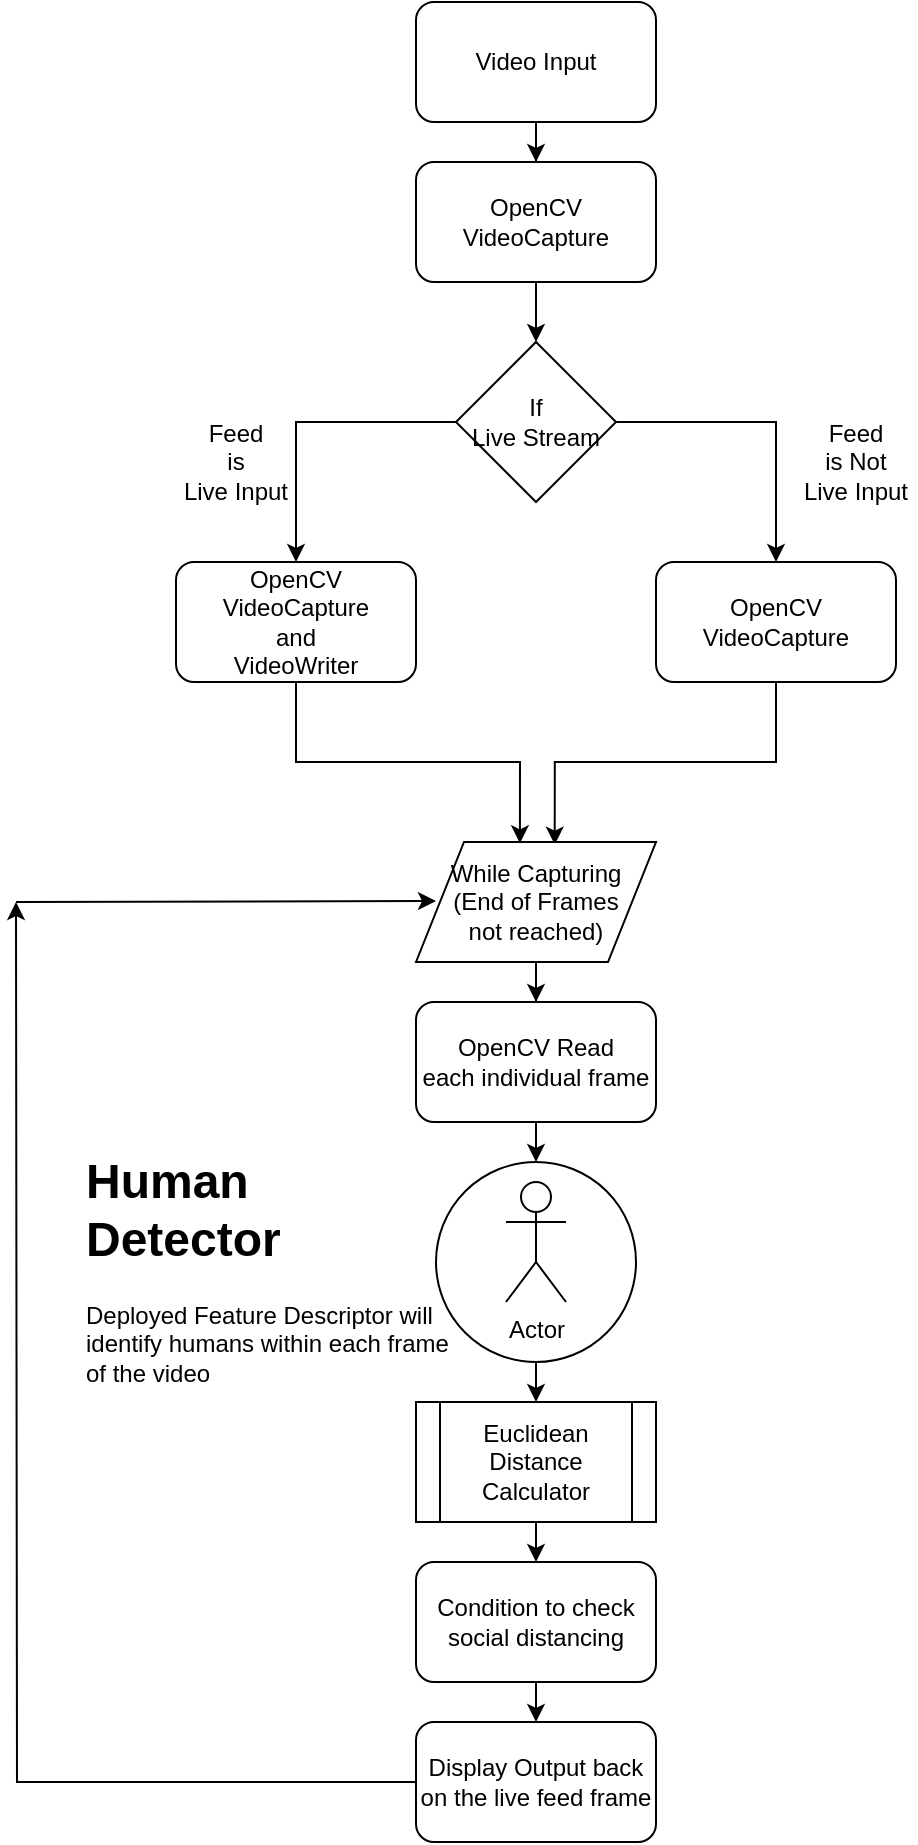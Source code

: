 <mxfile version="13.1.3" type="github">
  <diagram id="C5RBs43oDa-KdzZeNtuy" name="Page-1">
    <mxGraphModel dx="992" dy="1879" grid="1" gridSize="10" guides="1" tooltips="1" connect="1" arrows="1" fold="1" page="1" pageScale="1" pageWidth="827" pageHeight="1169" math="0" shadow="0">
      <root>
        <mxCell id="WIyWlLk6GJQsqaUBKTNV-0" />
        <mxCell id="WIyWlLk6GJQsqaUBKTNV-1" parent="WIyWlLk6GJQsqaUBKTNV-0" />
        <mxCell id="rosawbqJkFUAEMJ9sPgG-20" value="" style="edgeStyle=orthogonalEdgeStyle;rounded=0;orthogonalLoop=1;jettySize=auto;html=1;" edge="1" parent="WIyWlLk6GJQsqaUBKTNV-1" source="rosawbqJkFUAEMJ9sPgG-6" target="rosawbqJkFUAEMJ9sPgG-19">
          <mxGeometry relative="1" as="geometry" />
        </mxCell>
        <mxCell id="rosawbqJkFUAEMJ9sPgG-6" value="Video Input" style="rounded=1;whiteSpace=wrap;html=1;" vertex="1" parent="WIyWlLk6GJQsqaUBKTNV-1">
          <mxGeometry x="340" y="-100" width="120" height="60" as="geometry" />
        </mxCell>
        <mxCell id="rosawbqJkFUAEMJ9sPgG-25" style="edgeStyle=orthogonalEdgeStyle;rounded=0;orthogonalLoop=1;jettySize=auto;html=1;entryX=0.5;entryY=0;entryDx=0;entryDy=0;" edge="1" parent="WIyWlLk6GJQsqaUBKTNV-1" source="rosawbqJkFUAEMJ9sPgG-11" target="rosawbqJkFUAEMJ9sPgG-18">
          <mxGeometry relative="1" as="geometry" />
        </mxCell>
        <mxCell id="rosawbqJkFUAEMJ9sPgG-67" style="edgeStyle=orthogonalEdgeStyle;rounded=0;orthogonalLoop=1;jettySize=auto;html=1;entryX=0.578;entryY=0.022;entryDx=0;entryDy=0;entryPerimeter=0;" edge="1" parent="WIyWlLk6GJQsqaUBKTNV-1" source="rosawbqJkFUAEMJ9sPgG-18" target="rosawbqJkFUAEMJ9sPgG-31">
          <mxGeometry relative="1" as="geometry" />
        </mxCell>
        <mxCell id="rosawbqJkFUAEMJ9sPgG-18" value="OpenCV VideoCapture" style="rounded=1;whiteSpace=wrap;html=1;" vertex="1" parent="WIyWlLk6GJQsqaUBKTNV-1">
          <mxGeometry x="460" y="180" width="120" height="60" as="geometry" />
        </mxCell>
        <mxCell id="rosawbqJkFUAEMJ9sPgG-19" value="OpenCV VideoCapture" style="rounded=1;whiteSpace=wrap;html=1;" vertex="1" parent="WIyWlLk6GJQsqaUBKTNV-1">
          <mxGeometry x="340" y="-20" width="120" height="60" as="geometry" />
        </mxCell>
        <mxCell id="rosawbqJkFUAEMJ9sPgG-24" value="Feed &lt;br&gt;is &lt;br&gt;Live Input" style="text;html=1;strokeColor=none;fillColor=none;align=center;verticalAlign=middle;whiteSpace=wrap;rounded=0;" vertex="1" parent="WIyWlLk6GJQsqaUBKTNV-1">
          <mxGeometry x="220" y="120" width="60" height="20" as="geometry" />
        </mxCell>
        <mxCell id="rosawbqJkFUAEMJ9sPgG-26" value="Feed &lt;br&gt;is Not&lt;br&gt;Live Input" style="text;html=1;strokeColor=none;fillColor=none;align=center;verticalAlign=middle;whiteSpace=wrap;rounded=0;" vertex="1" parent="WIyWlLk6GJQsqaUBKTNV-1">
          <mxGeometry x="530" y="120" width="60" height="20" as="geometry" />
        </mxCell>
        <mxCell id="rosawbqJkFUAEMJ9sPgG-52" value="" style="edgeStyle=orthogonalEdgeStyle;rounded=0;orthogonalLoop=1;jettySize=auto;html=1;" edge="1" parent="WIyWlLk6GJQsqaUBKTNV-1" source="rosawbqJkFUAEMJ9sPgG-31" target="rosawbqJkFUAEMJ9sPgG-34">
          <mxGeometry relative="1" as="geometry" />
        </mxCell>
        <mxCell id="rosawbqJkFUAEMJ9sPgG-31" value="While Capturing&lt;br&gt;(End of Frames&lt;br&gt;not reached)" style="shape=parallelogram;perimeter=parallelogramPerimeter;whiteSpace=wrap;html=1;" vertex="1" parent="WIyWlLk6GJQsqaUBKTNV-1">
          <mxGeometry x="340" y="320" width="120" height="60" as="geometry" />
        </mxCell>
        <mxCell id="rosawbqJkFUAEMJ9sPgG-54" style="edgeStyle=orthogonalEdgeStyle;rounded=0;orthogonalLoop=1;jettySize=auto;html=1;exitX=0.5;exitY=1;exitDx=0;exitDy=0;entryX=0.5;entryY=0;entryDx=0;entryDy=0;" edge="1" parent="WIyWlLk6GJQsqaUBKTNV-1" source="rosawbqJkFUAEMJ9sPgG-34" target="rosawbqJkFUAEMJ9sPgG-40">
          <mxGeometry relative="1" as="geometry" />
        </mxCell>
        <mxCell id="rosawbqJkFUAEMJ9sPgG-34" value="OpenCV Read&lt;br&gt;each individual frame" style="rounded=1;whiteSpace=wrap;html=1;" vertex="1" parent="WIyWlLk6GJQsqaUBKTNV-1">
          <mxGeometry x="340" y="400" width="120" height="60" as="geometry" />
        </mxCell>
        <mxCell id="rosawbqJkFUAEMJ9sPgG-57" value="" style="edgeStyle=orthogonalEdgeStyle;rounded=0;orthogonalLoop=1;jettySize=auto;html=1;" edge="1" parent="WIyWlLk6GJQsqaUBKTNV-1" source="rosawbqJkFUAEMJ9sPgG-40">
          <mxGeometry relative="1" as="geometry">
            <mxPoint x="400" y="600" as="targetPoint" />
            <Array as="points">
              <mxPoint x="400" y="590" />
              <mxPoint x="400" y="590" />
            </Array>
          </mxGeometry>
        </mxCell>
        <mxCell id="rosawbqJkFUAEMJ9sPgG-40" value="" style="ellipse;whiteSpace=wrap;html=1;aspect=fixed;" vertex="1" parent="WIyWlLk6GJQsqaUBKTNV-1">
          <mxGeometry x="350" y="480" width="100" height="100" as="geometry" />
        </mxCell>
        <mxCell id="rosawbqJkFUAEMJ9sPgG-44" value="Actor" style="shape=umlActor;verticalLabelPosition=bottom;labelBackgroundColor=#ffffff;verticalAlign=top;html=1;outlineConnect=0;" vertex="1" parent="WIyWlLk6GJQsqaUBKTNV-1">
          <mxGeometry x="385" y="490" width="30" height="60" as="geometry" />
        </mxCell>
        <mxCell id="rosawbqJkFUAEMJ9sPgG-48" value="&lt;h1&gt;Human Detector&lt;/h1&gt;&lt;div&gt;Deployed Feature Descriptor will identify humans within each frame of the video&lt;/div&gt;" style="text;html=1;strokeColor=none;fillColor=none;spacing=5;spacingTop=-20;whiteSpace=wrap;overflow=hidden;rounded=0;" vertex="1" parent="WIyWlLk6GJQsqaUBKTNV-1">
          <mxGeometry x="170" y="470" width="190" height="120" as="geometry" />
        </mxCell>
        <mxCell id="rosawbqJkFUAEMJ9sPgG-11" value="If &lt;br&gt;Live Stream" style="rhombus;whiteSpace=wrap;html=1;" vertex="1" parent="WIyWlLk6GJQsqaUBKTNV-1">
          <mxGeometry x="360" y="70" width="80" height="80" as="geometry" />
        </mxCell>
        <mxCell id="rosawbqJkFUAEMJ9sPgG-49" value="" style="edgeStyle=orthogonalEdgeStyle;rounded=0;orthogonalLoop=1;jettySize=auto;html=1;" edge="1" parent="WIyWlLk6GJQsqaUBKTNV-1" source="rosawbqJkFUAEMJ9sPgG-19" target="rosawbqJkFUAEMJ9sPgG-11">
          <mxGeometry relative="1" as="geometry">
            <mxPoint x="400" y="50" as="sourcePoint" />
            <mxPoint x="400" y="170" as="targetPoint" />
          </mxGeometry>
        </mxCell>
        <mxCell id="rosawbqJkFUAEMJ9sPgG-66" style="edgeStyle=orthogonalEdgeStyle;rounded=0;orthogonalLoop=1;jettySize=auto;html=1;exitX=0.5;exitY=1;exitDx=0;exitDy=0;entryX=0.433;entryY=0.011;entryDx=0;entryDy=0;entryPerimeter=0;" edge="1" parent="WIyWlLk6GJQsqaUBKTNV-1" source="rosawbqJkFUAEMJ9sPgG-14" target="rosawbqJkFUAEMJ9sPgG-31">
          <mxGeometry relative="1" as="geometry" />
        </mxCell>
        <mxCell id="rosawbqJkFUAEMJ9sPgG-14" value="OpenCV&lt;br&gt;VideoCapture&lt;br&gt;and&lt;br&gt;VideoWriter" style="rounded=1;whiteSpace=wrap;html=1;" vertex="1" parent="WIyWlLk6GJQsqaUBKTNV-1">
          <mxGeometry x="220" y="180" width="120" height="60" as="geometry" />
        </mxCell>
        <mxCell id="rosawbqJkFUAEMJ9sPgG-50" value="" style="edgeStyle=orthogonalEdgeStyle;rounded=0;orthogonalLoop=1;jettySize=auto;html=1;" edge="1" parent="WIyWlLk6GJQsqaUBKTNV-1" source="rosawbqJkFUAEMJ9sPgG-11" target="rosawbqJkFUAEMJ9sPgG-14">
          <mxGeometry relative="1" as="geometry">
            <mxPoint x="360" y="110" as="sourcePoint" />
            <mxPoint x="280" y="360" as="targetPoint" />
          </mxGeometry>
        </mxCell>
        <mxCell id="rosawbqJkFUAEMJ9sPgG-60" value="" style="edgeStyle=orthogonalEdgeStyle;rounded=0;orthogonalLoop=1;jettySize=auto;html=1;" edge="1" parent="WIyWlLk6GJQsqaUBKTNV-1" source="rosawbqJkFUAEMJ9sPgG-58">
          <mxGeometry relative="1" as="geometry">
            <mxPoint x="400" y="680" as="targetPoint" />
          </mxGeometry>
        </mxCell>
        <mxCell id="rosawbqJkFUAEMJ9sPgG-58" value="Euclidean Distance Calculator" style="shape=process;whiteSpace=wrap;html=1;backgroundOutline=1;" vertex="1" parent="WIyWlLk6GJQsqaUBKTNV-1">
          <mxGeometry x="340" y="600" width="120" height="60" as="geometry" />
        </mxCell>
        <mxCell id="rosawbqJkFUAEMJ9sPgG-62" value="" style="edgeStyle=orthogonalEdgeStyle;rounded=0;orthogonalLoop=1;jettySize=auto;html=1;" edge="1" parent="WIyWlLk6GJQsqaUBKTNV-1" source="rosawbqJkFUAEMJ9sPgG-59">
          <mxGeometry relative="1" as="geometry">
            <mxPoint x="400" y="760" as="targetPoint" />
          </mxGeometry>
        </mxCell>
        <mxCell id="rosawbqJkFUAEMJ9sPgG-59" value="Condition to check social distancing" style="rounded=1;whiteSpace=wrap;html=1;" vertex="1" parent="WIyWlLk6GJQsqaUBKTNV-1">
          <mxGeometry x="340" y="680" width="120" height="60" as="geometry" />
        </mxCell>
        <mxCell id="rosawbqJkFUAEMJ9sPgG-63" style="edgeStyle=orthogonalEdgeStyle;rounded=0;orthogonalLoop=1;jettySize=auto;html=1;" edge="1" parent="WIyWlLk6GJQsqaUBKTNV-1" source="rosawbqJkFUAEMJ9sPgG-61">
          <mxGeometry relative="1" as="geometry">
            <mxPoint x="140" y="350" as="targetPoint" />
          </mxGeometry>
        </mxCell>
        <mxCell id="rosawbqJkFUAEMJ9sPgG-61" value="Display Output back on the live feed frame" style="rounded=1;whiteSpace=wrap;html=1;" vertex="1" parent="WIyWlLk6GJQsqaUBKTNV-1">
          <mxGeometry x="340" y="760" width="120" height="60" as="geometry" />
        </mxCell>
        <mxCell id="rosawbqJkFUAEMJ9sPgG-64" value="" style="endArrow=classic;html=1;" edge="1" parent="WIyWlLk6GJQsqaUBKTNV-1">
          <mxGeometry width="50" height="50" relative="1" as="geometry">
            <mxPoint x="140" y="350" as="sourcePoint" />
            <mxPoint x="350" y="349.5" as="targetPoint" />
          </mxGeometry>
        </mxCell>
      </root>
    </mxGraphModel>
  </diagram>
</mxfile>

